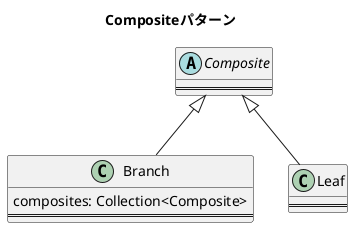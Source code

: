 @startuml

title Compositeパターン

abstract class Composite {
  ====
}

class Branch {
  composites: Collection<Composite>
  ====
}

class Leaf {
  ====
}

Composite <|-- Branch
Composite <|-- Leaf

@enduml

@startuml

title FileSystem

abstract FileSystem {
  ====
  + size(): Long
}

class Directory {
  - files: List<FileSystem>
  ====
}

class File {
  - size: Long
  ====
}

FileSystem <|-- Directory
FileSystem <|-- File

@enduml
